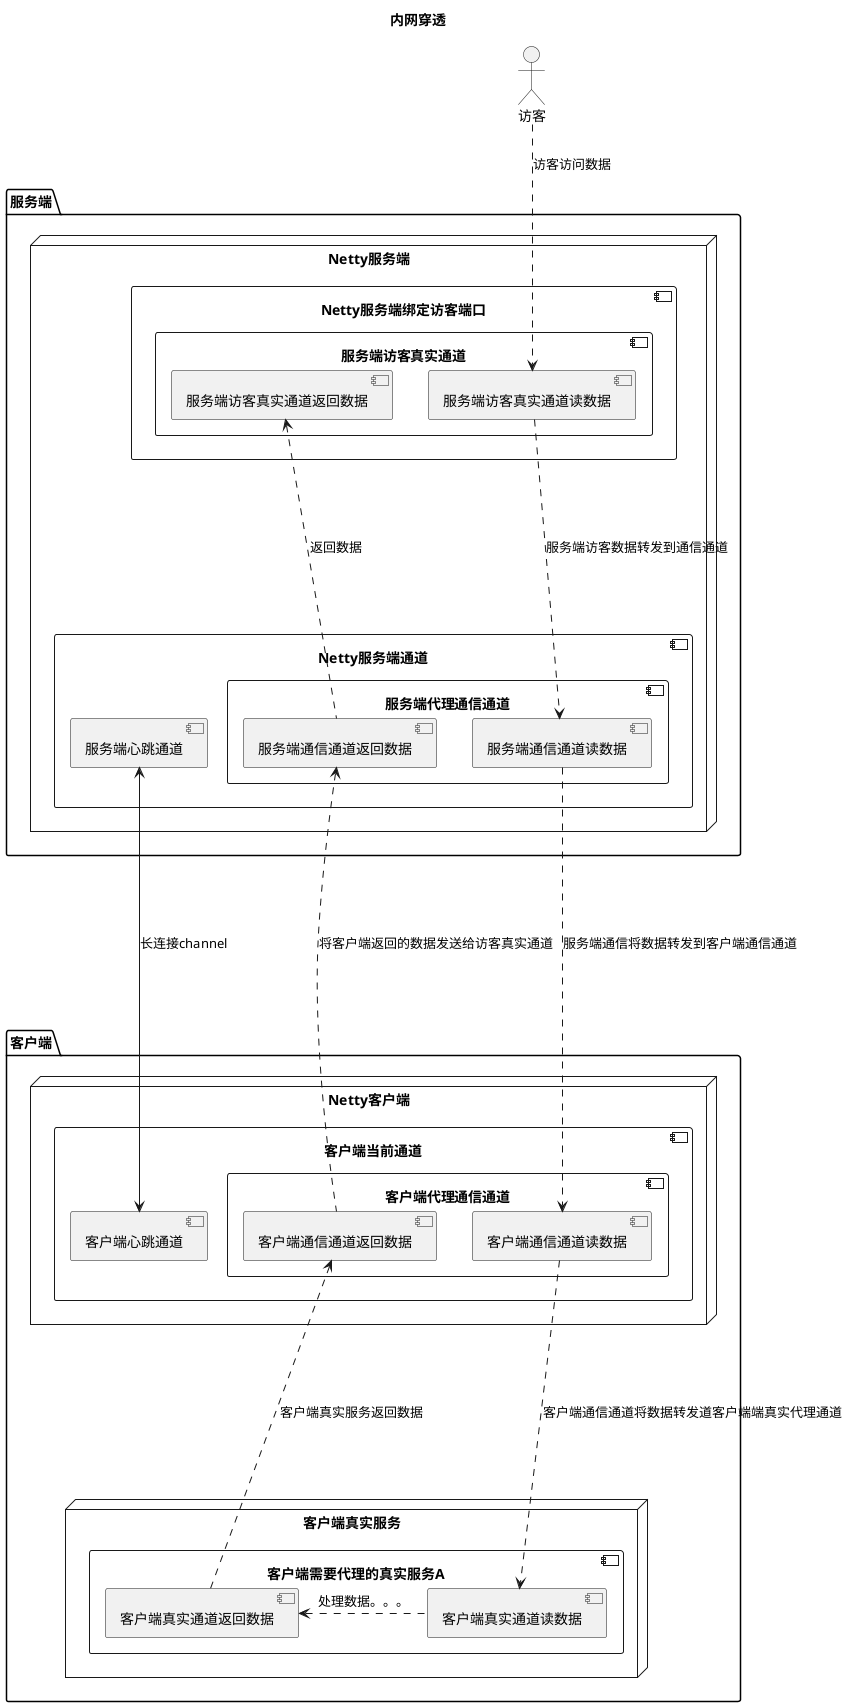 

@startuml

title 内网穿透

actor 访客

package "客户端"{



    node "Netty客户端" {
        component [客户端当前通道]{
            [客户端心跳通道]
           component [客户端代理通信通道]{
                    [客户端通信通道读数据]
                    [客户端通信通道返回数据]
            }
        }


'        [客户端当前通道] <...right... [客户端真实代理通道]: 返回真实服务请求结果
'        [客户端当前通道] ...right..> [客户端真实代理通道]: 转发二进制请求到真实服务通道
    }
        node “客户端真实服务”{
           component [客户端需要代理的真实服务A]{
                  [客户端真实通道读数据]
                  [客户端真实通道返回数据]
           }
        }

'    [客户端真实代理通道] ...right...> [客户端真实服务]: 发送真实二进制请求到真实服务

}
package "服务端"{
    node "Netty服务端" {

        component [Netty服务端通道] {
            component [服务端心跳通道]{

            }
            component [服务端代理通信通道]{
                [服务端通信通道读数据]
                [服务端通信通道返回数据]
            }
        }

        component [Netty服务端绑定访客端口] {
            component [服务端访客真实通道]{
                [服务端访客真实通道读数据]
                [服务端访客真实通道返回数据]
            }
        }

    }

}



    [服务端心跳通道] <----> [客户端心跳通道]:长连接channel


    [访客] ..> [服务端访客真实通道读数据]: 访客访问数据
    [服务端访客真实通道读数据] ...> [服务端通信通道读数据]: 服务端访客数据转发到通信通道
    [服务端通信通道读数据] ..down..> [客户端通信通道读数据]: 服务端通信将数据转发到客户端通信通道
    [客户端通信通道读数据] ..down..> [客户端真实通道读数据]: 客户端通信通道将数据转发道客户端端真实代理通道
    [客户端真实通道读数据] ..left..> [客户端真实通道返回数据]: 处理数据。。。
    [客户端真实通道返回数据] ..up..> [客户端通信通道返回数据]: 客户端真实服务返回数据
    [客户端通信通道返回数据] ..up..> [服务端通信通道返回数据]: 将客户端返回的数据发送给访客真实通道
    [服务端通信通道返回数据] ..up..> [服务端访客真实通道返回数据]: 返回数据




@enduml